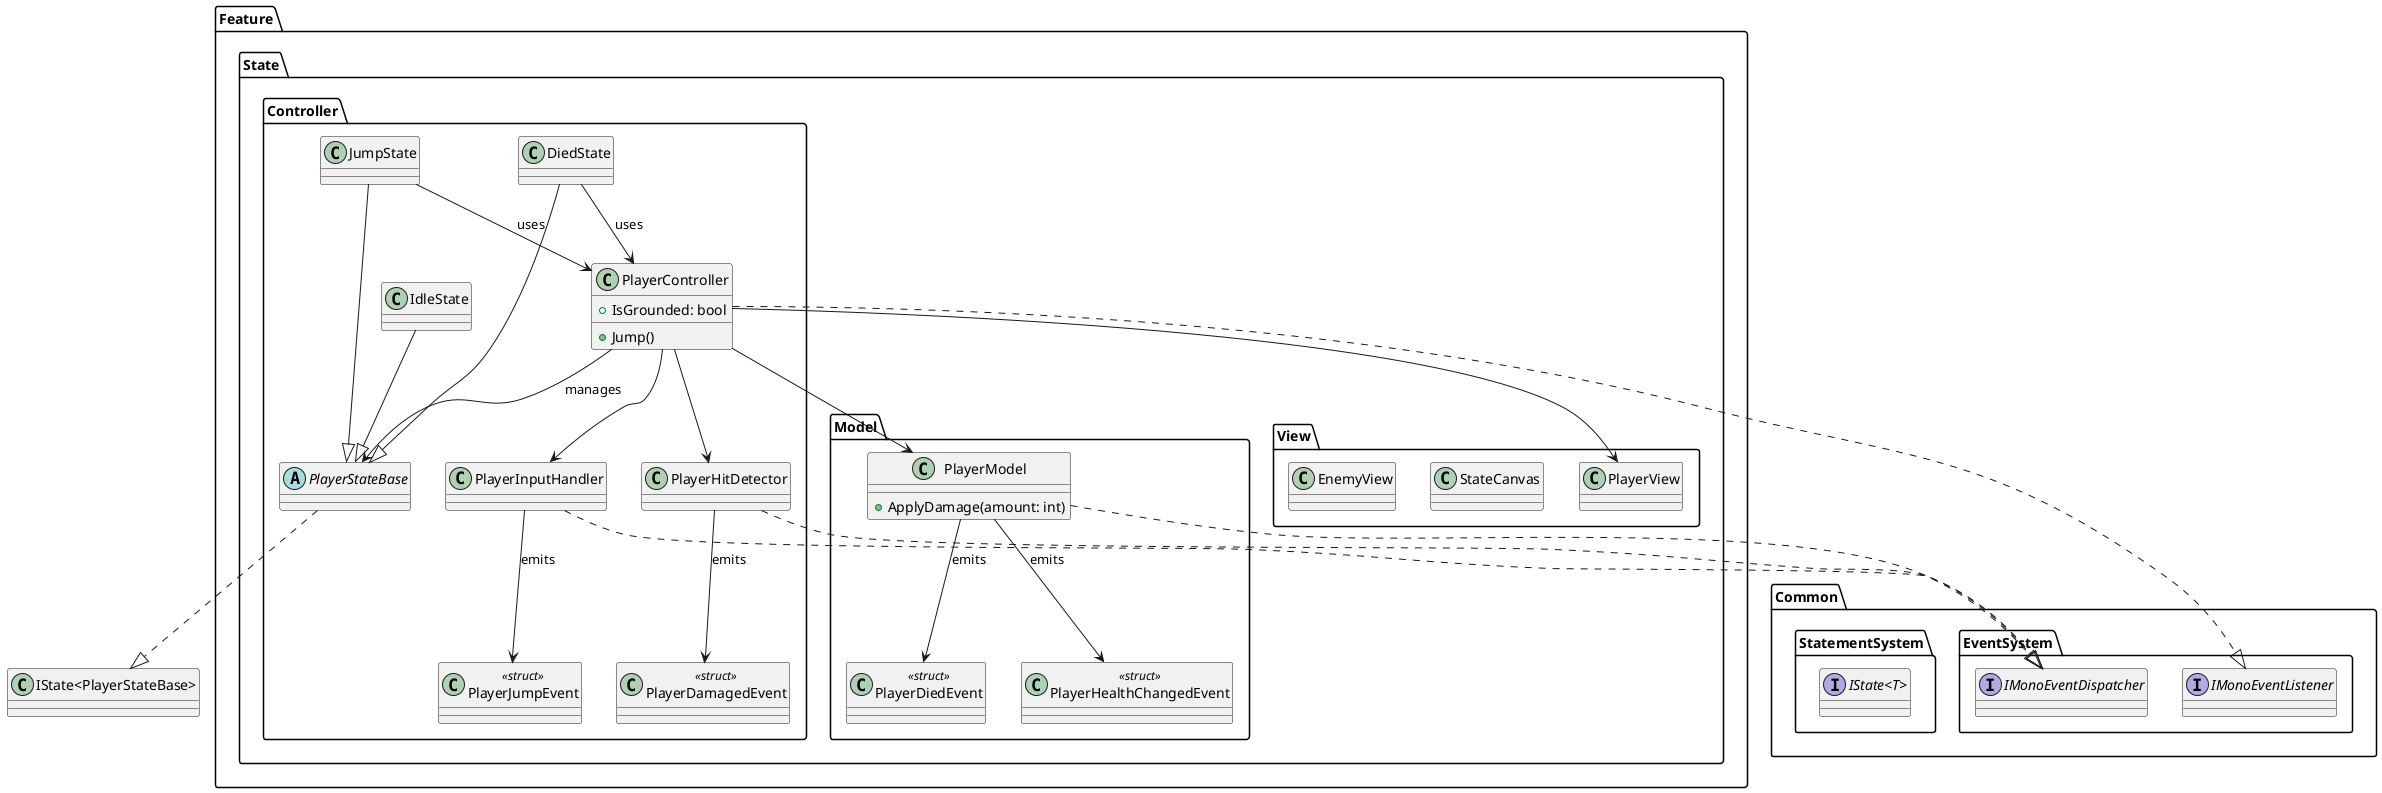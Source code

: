 @startuml
'skinparam backgroundColor #1e1e1e
'skinparam class {
'  BackgroundColor #202020
'  BorderColor #9cdcfe
'  ArrowColor #9cdcfe
'  FontColor #d4d4d4
'}
'skinparam interfaceBackgroundColor #202020
'skinparam interfaceFontColor #d4d4d4

package "Common.EventSystem" {
  interface IMonoEventListener
  interface IMonoEventDispatcher
}

package "Common.StatementSystem" {
  interface "IState<T>"
}

package "Feature.State.Model" {
  class PlayerModel {
    +ApplyDamage(amount: int)
  }
  class PlayerHealthChangedEvent <<struct>>
  class PlayerDiedEvent <<struct>>
}

package "Feature.State.View" {
  class PlayerView
  class StateCanvas
  class EnemyView
}

package "Feature.State.Controller" {
  class PlayerController {
    +Jump()
    +IsGrounded: bool
  }
  class PlayerInputHandler
  class PlayerHitDetector
  abstract class PlayerStateBase
  class IdleState
  class JumpState
  class DiedState
  class PlayerDamagedEvent <<struct>>
  class PlayerJumpEvent <<struct>>
}

PlayerController ..|> IMonoEventListener
PlayerController --> PlayerView
PlayerController --> PlayerModel
PlayerController --> PlayerInputHandler
PlayerController --> PlayerHitDetector
PlayerController --> PlayerStateBase : manages

PlayerInputHandler ..|> IMonoEventDispatcher
PlayerHitDetector ..|> IMonoEventDispatcher
PlayerModel ..|> IMonoEventDispatcher

PlayerStateBase ..|> "IState<PlayerStateBase>"
IdleState --|> PlayerStateBase
JumpState --|> PlayerStateBase
DiedState --|> PlayerStateBase

JumpState --> PlayerController : uses
DiedState --> PlayerController : uses

PlayerInputHandler --> PlayerJumpEvent : emits
PlayerHitDetector --> PlayerDamagedEvent : emits
PlayerModel --> PlayerHealthChangedEvent : emits
PlayerModel --> PlayerDiedEvent : emits

@enduml
